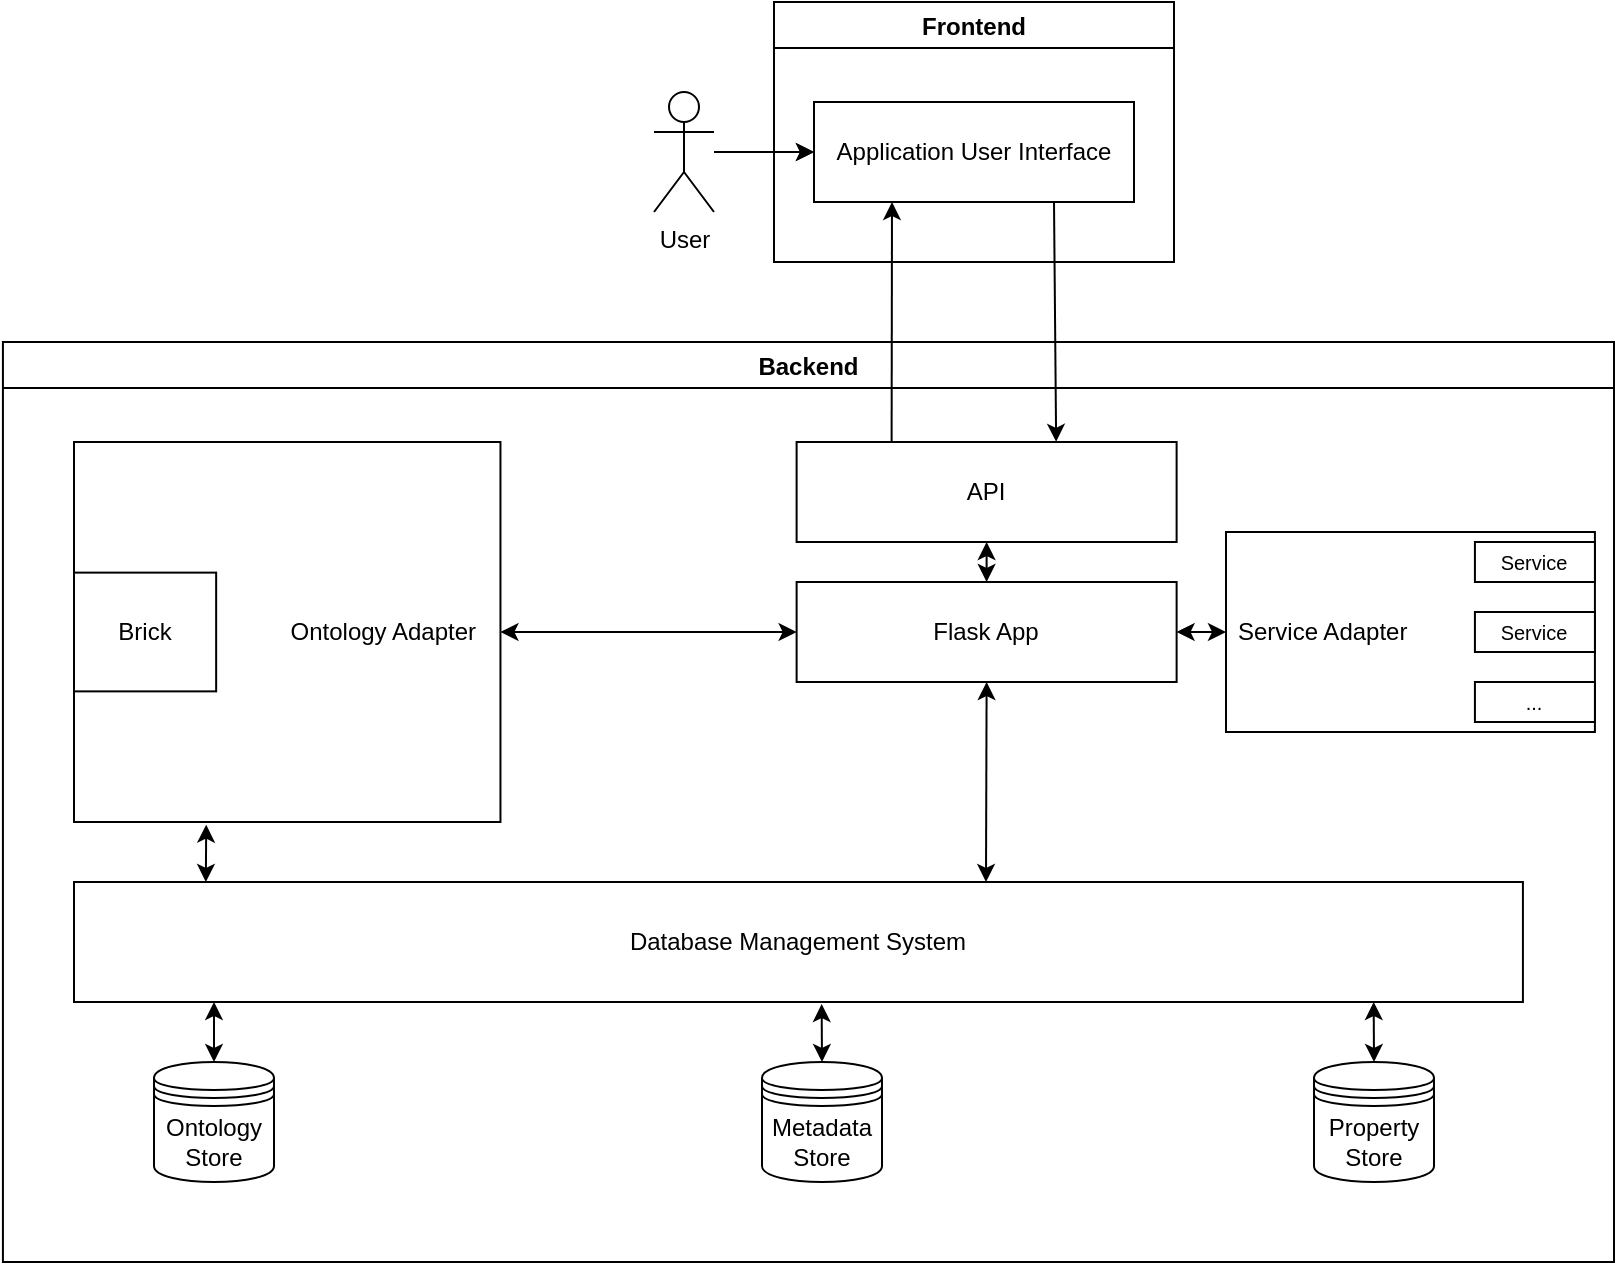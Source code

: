 <mxfile version="22.1.3" type="device">
  <diagram name="Seite-1" id="9-2FDo8BXbrhx7Upjdg0">
    <mxGraphModel dx="1425" dy="795" grid="1" gridSize="10" guides="1" tooltips="1" connect="1" arrows="1" fold="1" page="1" pageScale="1" pageWidth="827" pageHeight="1169" math="0" shadow="0">
      <root>
        <mxCell id="0" />
        <mxCell id="1" parent="0" />
        <mxCell id="-UCjYM1BpWKyIJnPKLj8-3" value="" style="edgeStyle=orthogonalEdgeStyle;rounded=0;orthogonalLoop=1;jettySize=auto;html=1;" edge="1" parent="1" source="-UCjYM1BpWKyIJnPKLj8-1" target="-UCjYM1BpWKyIJnPKLj8-4">
          <mxGeometry relative="1" as="geometry">
            <mxPoint x="585" y="120" as="sourcePoint" />
            <mxPoint x="510" y="220" as="targetPoint" />
          </mxGeometry>
        </mxCell>
        <mxCell id="-UCjYM1BpWKyIJnPKLj8-44" value="" style="edgeStyle=orthogonalEdgeStyle;rounded=0;orthogonalLoop=1;jettySize=auto;html=1;" edge="1" parent="1" source="-UCjYM1BpWKyIJnPKLj8-1" target="-UCjYM1BpWKyIJnPKLj8-4">
          <mxGeometry relative="1" as="geometry" />
        </mxCell>
        <mxCell id="-UCjYM1BpWKyIJnPKLj8-1" value="User" style="shape=umlActor;verticalLabelPosition=bottom;verticalAlign=top;html=1;align=center;" vertex="1" parent="1">
          <mxGeometry x="330" y="235" width="30" height="60" as="geometry" />
        </mxCell>
        <mxCell id="-UCjYM1BpWKyIJnPKLj8-6" value="" style="group" vertex="1" connectable="0" parent="1">
          <mxGeometry x="390" y="190" width="200" height="130" as="geometry" />
        </mxCell>
        <mxCell id="-UCjYM1BpWKyIJnPKLj8-4" value="Application User Interface" style="html=1;whiteSpace=wrap;" vertex="1" parent="-UCjYM1BpWKyIJnPKLj8-6">
          <mxGeometry x="20" y="50" width="160" height="50" as="geometry" />
        </mxCell>
        <mxCell id="-UCjYM1BpWKyIJnPKLj8-5" value="Frontend" style="swimlane;" vertex="1" parent="-UCjYM1BpWKyIJnPKLj8-6">
          <mxGeometry width="200" height="130" as="geometry">
            <mxRectangle width="90" height="30" as="alternateBounds" />
          </mxGeometry>
        </mxCell>
        <mxCell id="-UCjYM1BpWKyIJnPKLj8-12" value="" style="group" vertex="1" connectable="0" parent="1">
          <mxGeometry x="40" y="380" width="770" height="440" as="geometry" />
        </mxCell>
        <mxCell id="-UCjYM1BpWKyIJnPKLj8-7" value="Backend" style="swimlane;" vertex="1" parent="-UCjYM1BpWKyIJnPKLj8-12">
          <mxGeometry x="-35.54" y="-20" width="805.54" height="460" as="geometry" />
        </mxCell>
        <mxCell id="-UCjYM1BpWKyIJnPKLj8-9" value="Flask App" style="html=1;whiteSpace=wrap;" vertex="1" parent="-UCjYM1BpWKyIJnPKLj8-7">
          <mxGeometry x="396.85" y="120" width="190" height="50" as="geometry" />
        </mxCell>
        <mxCell id="-UCjYM1BpWKyIJnPKLj8-14" value="API" style="html=1;whiteSpace=wrap;" vertex="1" parent="-UCjYM1BpWKyIJnPKLj8-7">
          <mxGeometry x="396.846" y="50" width="190" height="50" as="geometry" />
        </mxCell>
        <mxCell id="-UCjYM1BpWKyIJnPKLj8-17" value="" style="endArrow=classic;startArrow=classic;html=1;rounded=0;entryX=0.5;entryY=1;entryDx=0;entryDy=0;exitX=0.5;exitY=0;exitDx=0;exitDy=0;" edge="1" parent="-UCjYM1BpWKyIJnPKLj8-7" source="-UCjYM1BpWKyIJnPKLj8-9" target="-UCjYM1BpWKyIJnPKLj8-14">
          <mxGeometry width="50" height="50" relative="1" as="geometry">
            <mxPoint x="462" y="160" as="sourcePoint" />
            <mxPoint x="521.231" y="110" as="targetPoint" />
          </mxGeometry>
        </mxCell>
        <mxCell id="-UCjYM1BpWKyIJnPKLj8-28" value="" style="group" vertex="1" connectable="0" parent="-UCjYM1BpWKyIJnPKLj8-7">
          <mxGeometry x="35.54" y="270" width="724.46" height="150" as="geometry" />
        </mxCell>
        <mxCell id="-UCjYM1BpWKyIJnPKLj8-23" value="Database Management System" style="rounded=0;whiteSpace=wrap;html=1;" vertex="1" parent="-UCjYM1BpWKyIJnPKLj8-28">
          <mxGeometry width="724.46" height="60" as="geometry" />
        </mxCell>
        <mxCell id="-UCjYM1BpWKyIJnPKLj8-18" value="Ontology Store" style="shape=datastore;whiteSpace=wrap;html=1;" vertex="1" parent="-UCjYM1BpWKyIJnPKLj8-28">
          <mxGeometry x="40.0" y="90" width="60" height="60" as="geometry" />
        </mxCell>
        <mxCell id="-UCjYM1BpWKyIJnPKLj8-19" value="Metadata Store" style="shape=datastore;whiteSpace=wrap;html=1;" vertex="1" parent="-UCjYM1BpWKyIJnPKLj8-28">
          <mxGeometry x="344" y="90" width="60" height="60" as="geometry" />
        </mxCell>
        <mxCell id="-UCjYM1BpWKyIJnPKLj8-20" value="Property Store" style="shape=datastore;whiteSpace=wrap;html=1;" vertex="1" parent="-UCjYM1BpWKyIJnPKLj8-28">
          <mxGeometry x="620" y="90" width="60" height="60" as="geometry" />
        </mxCell>
        <mxCell id="-UCjYM1BpWKyIJnPKLj8-26" value="" style="endArrow=classic;startArrow=classic;html=1;rounded=0;exitX=0.516;exitY=1.017;exitDx=0;exitDy=0;entryX=0.5;entryY=0;entryDx=0;entryDy=0;exitPerimeter=0;" edge="1" parent="-UCjYM1BpWKyIJnPKLj8-28" source="-UCjYM1BpWKyIJnPKLj8-23" target="-UCjYM1BpWKyIJnPKLj8-19">
          <mxGeometry width="50" height="50" relative="1" as="geometry">
            <mxPoint x="90" y="110" as="sourcePoint" />
            <mxPoint x="90" y="80" as="targetPoint" />
          </mxGeometry>
        </mxCell>
        <mxCell id="-UCjYM1BpWKyIJnPKLj8-25" value="" style="endArrow=classic;startArrow=classic;html=1;rounded=0;exitX=0.897;exitY=1;exitDx=0;exitDy=0;entryX=0.5;entryY=0;entryDx=0;entryDy=0;exitPerimeter=0;" edge="1" parent="-UCjYM1BpWKyIJnPKLj8-28" source="-UCjYM1BpWKyIJnPKLj8-23" target="-UCjYM1BpWKyIJnPKLj8-20">
          <mxGeometry width="50" height="50" relative="1" as="geometry">
            <mxPoint x="80" y="100" as="sourcePoint" />
            <mxPoint x="80" y="70" as="targetPoint" />
          </mxGeometry>
        </mxCell>
        <mxCell id="-UCjYM1BpWKyIJnPKLj8-42" value="" style="endArrow=classic;startArrow=classic;html=1;rounded=0;exitX=1;exitY=0.5;exitDx=0;exitDy=0;entryX=0;entryY=0.5;entryDx=0;entryDy=0;" edge="1" parent="-UCjYM1BpWKyIJnPKLj8-7" source="-UCjYM1BpWKyIJnPKLj8-9" target="-UCjYM1BpWKyIJnPKLj8-38">
          <mxGeometry width="50" height="50" relative="1" as="geometry">
            <mxPoint x="258.54" y="155" as="sourcePoint" />
            <mxPoint x="406.54" y="155" as="targetPoint" />
          </mxGeometry>
        </mxCell>
        <mxCell id="-UCjYM1BpWKyIJnPKLj8-43" value="" style="group" vertex="1" connectable="0" parent="-UCjYM1BpWKyIJnPKLj8-7">
          <mxGeometry x="611.54" y="95" width="184.46" height="100" as="geometry" />
        </mxCell>
        <mxCell id="-UCjYM1BpWKyIJnPKLj8-38" value="Service Adapter" style="rounded=0;whiteSpace=wrap;html=1;align=left;spacingLeft=4;" vertex="1" parent="-UCjYM1BpWKyIJnPKLj8-43">
          <mxGeometry width="184.46" height="100" as="geometry" />
        </mxCell>
        <mxCell id="-UCjYM1BpWKyIJnPKLj8-36" value="&lt;font style=&quot;font-size: 10px;&quot;&gt;Service&lt;/font&gt;" style="rounded=0;whiteSpace=wrap;html=1;" vertex="1" parent="-UCjYM1BpWKyIJnPKLj8-43">
          <mxGeometry x="124.46" y="5" width="60" height="20" as="geometry" />
        </mxCell>
        <mxCell id="-UCjYM1BpWKyIJnPKLj8-40" value="&lt;font style=&quot;font-size: 10px;&quot;&gt;...&lt;/font&gt;" style="rounded=0;whiteSpace=wrap;html=1;" vertex="1" parent="-UCjYM1BpWKyIJnPKLj8-43">
          <mxGeometry x="124.46" y="75" width="60" height="20" as="geometry" />
        </mxCell>
        <mxCell id="-UCjYM1BpWKyIJnPKLj8-39" value="&lt;font style=&quot;font-size: 10px;&quot;&gt;Service&lt;/font&gt;" style="rounded=0;whiteSpace=wrap;html=1;" vertex="1" parent="-UCjYM1BpWKyIJnPKLj8-43">
          <mxGeometry x="124.46" y="40" width="60" height="20" as="geometry" />
        </mxCell>
        <mxCell id="-UCjYM1BpWKyIJnPKLj8-13" value="" style="group" vertex="1" connectable="0" parent="-UCjYM1BpWKyIJnPKLj8-12">
          <mxGeometry y="30" width="213.23" height="190" as="geometry" />
        </mxCell>
        <mxCell id="-UCjYM1BpWKyIJnPKLj8-11" value="Ontology Adapter" style="html=1;whiteSpace=wrap;align=right;spacingRight=10;" vertex="1" parent="-UCjYM1BpWKyIJnPKLj8-13">
          <mxGeometry width="213.23" height="190" as="geometry" />
        </mxCell>
        <mxCell id="-UCjYM1BpWKyIJnPKLj8-10" value="Brick" style="html=1;whiteSpace=wrap;" vertex="1" parent="-UCjYM1BpWKyIJnPKLj8-13">
          <mxGeometry y="65.312" width="71.077" height="59.375" as="geometry" />
        </mxCell>
        <mxCell id="-UCjYM1BpWKyIJnPKLj8-30" value="" style="endArrow=classic;startArrow=classic;html=1;rounded=0;entryX=0.31;entryY=1.007;entryDx=0;entryDy=0;entryPerimeter=0;exitX=0.091;exitY=0;exitDx=0;exitDy=0;exitPerimeter=0;" edge="1" parent="-UCjYM1BpWKyIJnPKLj8-12" source="-UCjYM1BpWKyIJnPKLj8-23" target="-UCjYM1BpWKyIJnPKLj8-11">
          <mxGeometry width="50" height="50" relative="1" as="geometry">
            <mxPoint x="390" y="210" as="sourcePoint" />
            <mxPoint x="440" y="160" as="targetPoint" />
          </mxGeometry>
        </mxCell>
        <mxCell id="-UCjYM1BpWKyIJnPKLj8-29" value="" style="endArrow=classic;startArrow=classic;html=1;rounded=0;exitX=1;exitY=0.5;exitDx=0;exitDy=0;" edge="1" parent="-UCjYM1BpWKyIJnPKLj8-12" source="-UCjYM1BpWKyIJnPKLj8-11" target="-UCjYM1BpWKyIJnPKLj8-9">
          <mxGeometry width="50" height="50" relative="1" as="geometry">
            <mxPoint x="390" y="210" as="sourcePoint" />
            <mxPoint x="390" y="120" as="targetPoint" />
          </mxGeometry>
        </mxCell>
        <mxCell id="-UCjYM1BpWKyIJnPKLj8-15" value="" style="endArrow=classic;html=1;rounded=0;exitX=0.25;exitY=0;exitDx=0;exitDy=0;" edge="1" parent="1" source="-UCjYM1BpWKyIJnPKLj8-14">
          <mxGeometry width="50" height="50" relative="1" as="geometry">
            <mxPoint x="360" y="340" as="sourcePoint" />
            <mxPoint x="449" y="290" as="targetPoint" />
          </mxGeometry>
        </mxCell>
        <mxCell id="-UCjYM1BpWKyIJnPKLj8-16" value="" style="endArrow=classic;html=1;rounded=0;entryX=0.683;entryY=-0.002;entryDx=0;entryDy=0;entryPerimeter=0;" edge="1" parent="1" target="-UCjYM1BpWKyIJnPKLj8-14">
          <mxGeometry width="50" height="50" relative="1" as="geometry">
            <mxPoint x="530" y="290" as="sourcePoint" />
            <mxPoint x="395" y="240" as="targetPoint" />
          </mxGeometry>
        </mxCell>
        <mxCell id="-UCjYM1BpWKyIJnPKLj8-24" value="" style="endArrow=classic;startArrow=classic;html=1;rounded=0;exitX=0.5;exitY=0;exitDx=0;exitDy=0;" edge="1" parent="1" source="-UCjYM1BpWKyIJnPKLj8-18">
          <mxGeometry width="50" height="50" relative="1" as="geometry">
            <mxPoint x="390" y="610" as="sourcePoint" />
            <mxPoint x="110" y="690" as="targetPoint" />
          </mxGeometry>
        </mxCell>
        <mxCell id="-UCjYM1BpWKyIJnPKLj8-31" value="" style="endArrow=classic;startArrow=classic;html=1;rounded=0;entryX=0.5;entryY=1;entryDx=0;entryDy=0;" edge="1" parent="1" target="-UCjYM1BpWKyIJnPKLj8-9">
          <mxGeometry width="50" height="50" relative="1" as="geometry">
            <mxPoint x="496" y="630" as="sourcePoint" />
            <mxPoint x="480" y="540" as="targetPoint" />
          </mxGeometry>
        </mxCell>
      </root>
    </mxGraphModel>
  </diagram>
</mxfile>
